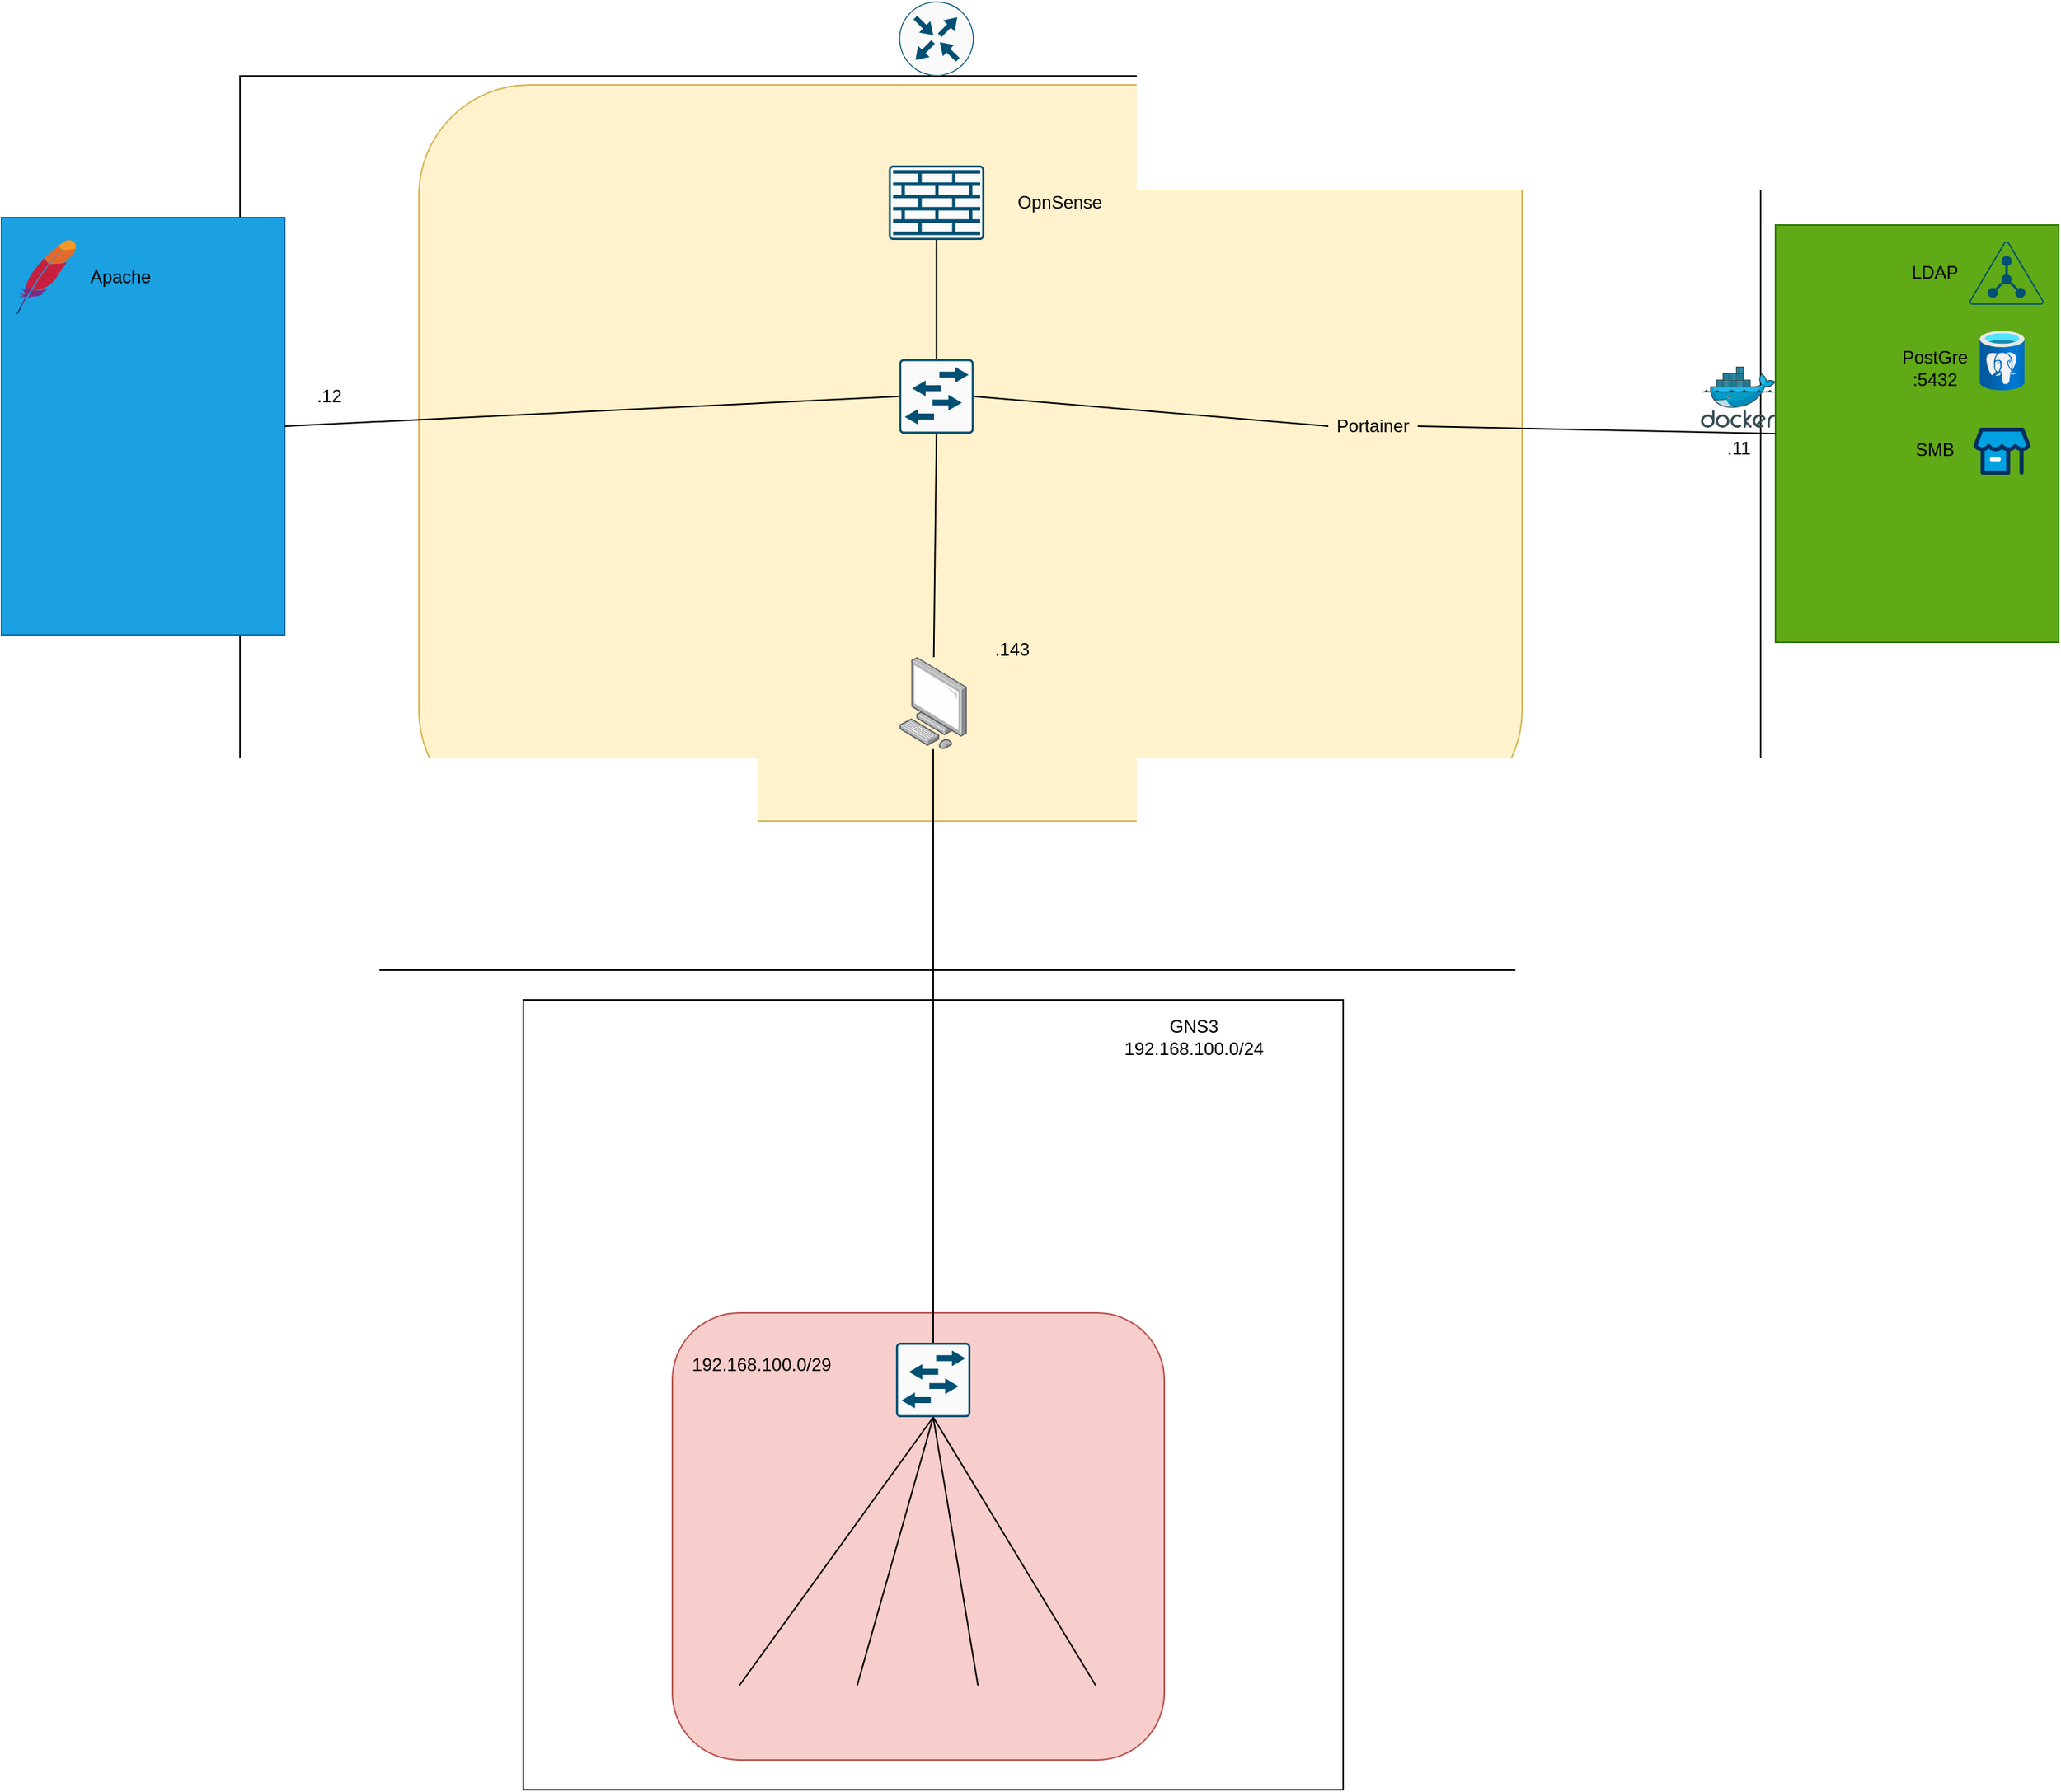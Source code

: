 <mxfile version="24.8.0">
  <diagram name="Page-1" id="G_uSW_KXjrckQI-z1BUS">
    <mxGraphModel dx="2620" dy="2137" grid="1" gridSize="10" guides="1" tooltips="1" connect="1" arrows="1" fold="1" page="1" pageScale="1" pageWidth="827" pageHeight="1169" math="0" shadow="0">
      <root>
        <mxCell id="0" />
        <mxCell id="1" parent="0" />
        <mxCell id="lLSBB2cb1jWLrWY7ufSh-47" value="" style="rounded=0;whiteSpace=wrap;html=1;" vertex="1" parent="1">
          <mxGeometry y="-620" width="1020" height="600" as="geometry" />
        </mxCell>
        <mxCell id="lLSBB2cb1jWLrWY7ufSh-56" value="" style="rounded=1;whiteSpace=wrap;html=1;fillColor=#fff2cc;strokeColor=#d6b656;" vertex="1" parent="1">
          <mxGeometry x="120" y="-614" width="740" height="494" as="geometry" />
        </mxCell>
        <mxCell id="lLSBB2cb1jWLrWY7ufSh-21" value="" style="rounded=0;whiteSpace=wrap;html=1;" vertex="1" parent="1">
          <mxGeometry x="190" width="550" height="530" as="geometry" />
        </mxCell>
        <mxCell id="lLSBB2cb1jWLrWY7ufSh-27" value="" style="rounded=1;whiteSpace=wrap;html=1;fillColor=#f8cecc;strokeColor=#b85450;" vertex="1" parent="1">
          <mxGeometry x="290" y="210" width="330" height="300" as="geometry" />
        </mxCell>
        <mxCell id="lLSBB2cb1jWLrWY7ufSh-1" value="" style="sketch=0;points=[[0.015,0.015,0],[0.985,0.015,0],[0.985,0.985,0],[0.015,0.985,0],[0.25,0,0],[0.5,0,0],[0.75,0,0],[1,0.25,0],[1,0.5,0],[1,0.75,0],[0.75,1,0],[0.5,1,0],[0.25,1,0],[0,0.75,0],[0,0.5,0],[0,0.25,0]];verticalLabelPosition=bottom;html=1;verticalAlign=top;aspect=fixed;align=center;pointerEvents=1;shape=mxgraph.cisco19.rect;prIcon=l2_switch;fillColor=#FAFAFA;strokeColor=#005073;" vertex="1" parent="1">
          <mxGeometry x="440" y="230" width="50" height="50" as="geometry" />
        </mxCell>
        <mxCell id="lLSBB2cb1jWLrWY7ufSh-5" value="" style="shape=image;html=1;verticalAlign=top;verticalLabelPosition=bottom;labelBackgroundColor=#ffffff;imageAspect=0;aspect=fixed;image=https://cdn0.iconfinder.com/data/icons/luisance_pack/128/ordinateur_portable_eteint.png" vertex="1" parent="1">
          <mxGeometry x="310" y="460" width="50" height="50" as="geometry" />
        </mxCell>
        <mxCell id="lLSBB2cb1jWLrWY7ufSh-6" value="" style="shape=image;html=1;verticalAlign=top;verticalLabelPosition=bottom;labelBackgroundColor=#ffffff;imageAspect=0;aspect=fixed;image=https://cdn0.iconfinder.com/data/icons/luisance_pack/128/ordinateur_portable_eteint.png" vertex="1" parent="1">
          <mxGeometry x="389" y="460" width="50" height="50" as="geometry" />
        </mxCell>
        <mxCell id="lLSBB2cb1jWLrWY7ufSh-7" value="" style="shape=image;html=1;verticalAlign=top;verticalLabelPosition=bottom;labelBackgroundColor=#ffffff;imageAspect=0;aspect=fixed;image=https://cdn0.iconfinder.com/data/icons/luisance_pack/128/ordinateur_portable_eteint.png" vertex="1" parent="1">
          <mxGeometry x="470" y="460" width="50" height="50" as="geometry" />
        </mxCell>
        <mxCell id="lLSBB2cb1jWLrWY7ufSh-8" value="" style="shape=image;html=1;verticalAlign=top;verticalLabelPosition=bottom;labelBackgroundColor=#ffffff;imageAspect=0;aspect=fixed;image=https://cdn0.iconfinder.com/data/icons/luisance_pack/128/ordinateur_portable_eteint.png" vertex="1" parent="1">
          <mxGeometry x="549" y="460" width="50" height="50" as="geometry" />
        </mxCell>
        <mxCell id="lLSBB2cb1jWLrWY7ufSh-9" value="" style="endArrow=none;html=1;rounded=0;exitX=0.5;exitY=0;exitDx=0;exitDy=0;entryX=0.5;entryY=1;entryDx=0;entryDy=0;entryPerimeter=0;" edge="1" parent="1" source="lLSBB2cb1jWLrWY7ufSh-5" target="lLSBB2cb1jWLrWY7ufSh-1">
          <mxGeometry width="50" height="50" relative="1" as="geometry">
            <mxPoint x="390" y="250" as="sourcePoint" />
            <mxPoint x="440" y="200" as="targetPoint" />
          </mxGeometry>
        </mxCell>
        <mxCell id="lLSBB2cb1jWLrWY7ufSh-10" value="" style="endArrow=none;html=1;rounded=0;exitX=0.5;exitY=0;exitDx=0;exitDy=0;entryX=0.5;entryY=1;entryDx=0;entryDy=0;entryPerimeter=0;" edge="1" parent="1" source="lLSBB2cb1jWLrWY7ufSh-7" target="lLSBB2cb1jWLrWY7ufSh-1">
          <mxGeometry width="50" height="50" relative="1" as="geometry">
            <mxPoint x="370" y="470" as="sourcePoint" />
            <mxPoint x="475" y="290" as="targetPoint" />
          </mxGeometry>
        </mxCell>
        <mxCell id="lLSBB2cb1jWLrWY7ufSh-11" value="" style="endArrow=none;html=1;rounded=0;exitX=0.5;exitY=0;exitDx=0;exitDy=0;entryX=0.5;entryY=1;entryDx=0;entryDy=0;entryPerimeter=0;" edge="1" parent="1" source="lLSBB2cb1jWLrWY7ufSh-6" target="lLSBB2cb1jWLrWY7ufSh-1">
          <mxGeometry width="50" height="50" relative="1" as="geometry">
            <mxPoint x="380" y="480" as="sourcePoint" />
            <mxPoint x="485" y="300" as="targetPoint" />
          </mxGeometry>
        </mxCell>
        <mxCell id="lLSBB2cb1jWLrWY7ufSh-12" value="" style="endArrow=none;html=1;rounded=0;exitX=0.5;exitY=0;exitDx=0;exitDy=0;entryX=0.5;entryY=1;entryDx=0;entryDy=0;entryPerimeter=0;" edge="1" parent="1" source="lLSBB2cb1jWLrWY7ufSh-8" target="lLSBB2cb1jWLrWY7ufSh-1">
          <mxGeometry width="50" height="50" relative="1" as="geometry">
            <mxPoint x="390" y="490" as="sourcePoint" />
            <mxPoint x="495" y="310" as="targetPoint" />
          </mxGeometry>
        </mxCell>
        <mxCell id="lLSBB2cb1jWLrWY7ufSh-22" value="&lt;div&gt;GNS3&lt;/div&gt;&lt;div&gt;192.168.100.0/24&lt;/div&gt;" style="text;html=1;align=center;verticalAlign=middle;whiteSpace=wrap;rounded=0;" vertex="1" parent="1">
          <mxGeometry x="610" y="10" width="60" height="30" as="geometry" />
        </mxCell>
        <mxCell id="lLSBB2cb1jWLrWY7ufSh-24" value="192.168.100.0/29" style="text;html=1;align=center;verticalAlign=middle;whiteSpace=wrap;rounded=0;" vertex="1" parent="1">
          <mxGeometry x="320" y="230" width="60" height="30" as="geometry" />
        </mxCell>
        <mxCell id="lLSBB2cb1jWLrWY7ufSh-48" value="" style="sketch=0;points=[[0.5,0,0],[1,0.5,0],[0.5,1,0],[0,0.5,0],[0.145,0.145,0],[0.856,0.145,0],[0.855,0.856,0],[0.145,0.855,0]];verticalLabelPosition=bottom;html=1;verticalAlign=top;aspect=fixed;align=center;pointerEvents=1;shape=mxgraph.cisco19.rect;prIcon=router;fillColor=#FAFAFA;strokeColor=#005073;" vertex="1" parent="1">
          <mxGeometry x="442.2" y="-670" width="50" height="50" as="geometry" />
        </mxCell>
        <mxCell id="lLSBB2cb1jWLrWY7ufSh-51" value="" style="image;points=[];aspect=fixed;html=1;align=center;shadow=0;dashed=0;image=img/lib/allied_telesis/computer_and_terminals/Personal_Computer.svg;" vertex="1" parent="1">
          <mxGeometry x="442.2" y="-230" width="45.6" height="61.8" as="geometry" />
        </mxCell>
        <mxCell id="lLSBB2cb1jWLrWY7ufSh-52" value="" style="endArrow=none;html=1;rounded=0;exitX=0.5;exitY=0;exitDx=0;exitDy=0;exitPerimeter=0;" edge="1" parent="1" source="lLSBB2cb1jWLrWY7ufSh-1" target="lLSBB2cb1jWLrWY7ufSh-51">
          <mxGeometry width="50" height="50" relative="1" as="geometry">
            <mxPoint x="465" y="300" as="sourcePoint" />
            <mxPoint x="540" y="70" as="targetPoint" />
          </mxGeometry>
        </mxCell>
        <mxCell id="lLSBB2cb1jWLrWY7ufSh-53" value="" style="sketch=0;points=[[0.015,0.015,0],[0.985,0.015,0],[0.985,0.985,0],[0.015,0.985,0],[0.25,0,0],[0.5,0,0],[0.75,0,0],[1,0.25,0],[1,0.5,0],[1,0.75,0],[0.75,1,0],[0.5,1,0],[0.25,1,0],[0,0.75,0],[0,0.5,0],[0,0.25,0]];verticalLabelPosition=bottom;html=1;verticalAlign=top;aspect=fixed;align=center;pointerEvents=1;shape=mxgraph.cisco19.rect;prIcon=l2_switch;fillColor=#FAFAFA;strokeColor=#005073;" vertex="1" parent="1">
          <mxGeometry x="442.2" y="-430" width="50" height="50" as="geometry" />
        </mxCell>
        <mxCell id="lLSBB2cb1jWLrWY7ufSh-55" value=".143" style="text;html=1;align=center;verticalAlign=middle;whiteSpace=wrap;rounded=0;" vertex="1" parent="1">
          <mxGeometry x="487.8" y="-250" width="60" height="30" as="geometry" />
        </mxCell>
        <mxCell id="lLSBB2cb1jWLrWY7ufSh-57" value="" style="endArrow=none;html=1;rounded=0;entryX=0.5;entryY=1;entryDx=0;entryDy=0;entryPerimeter=0;" edge="1" parent="1" source="lLSBB2cb1jWLrWY7ufSh-51" target="lLSBB2cb1jWLrWY7ufSh-53">
          <mxGeometry width="50" height="50" relative="1" as="geometry">
            <mxPoint x="530" y="-180" as="sourcePoint" />
            <mxPoint x="580" y="-230" as="targetPoint" />
          </mxGeometry>
        </mxCell>
        <mxCell id="lLSBB2cb1jWLrWY7ufSh-59" value="" style="rounded=0;whiteSpace=wrap;html=1;fillColor=#60a917;fontColor=#ffffff;strokeColor=#2D7600;" vertex="1" parent="1">
          <mxGeometry x="1030" y="-520" width="190" height="280" as="geometry" />
        </mxCell>
        <mxCell id="lLSBB2cb1jWLrWY7ufSh-60" value=".11" style="image;sketch=0;aspect=fixed;html=1;points=[];align=center;fontSize=12;image=img/lib/mscae/Docker.svg;" vertex="1" parent="1">
          <mxGeometry x="980" y="-425" width="50" height="41" as="geometry" />
        </mxCell>
        <mxCell id="lLSBB2cb1jWLrWY7ufSh-42" value="" style="points=[[0.5,0,0],[0.765,0.48,0],[0.99,0.98,0],[0.5,1,0],[0.01,0.98,0],[0.235,0.48,0]];verticalLabelPosition=bottom;sketch=0;html=1;verticalAlign=top;aspect=fixed;align=center;pointerEvents=1;shape=mxgraph.cisco19.ldap;fillColor=#005073;strokeColor=none;" vertex="1" parent="1">
          <mxGeometry x="1160" y="-509" width="50" height="42.5" as="geometry" />
        </mxCell>
        <mxCell id="lLSBB2cb1jWLrWY7ufSh-20" value="" style="image;aspect=fixed;html=1;points=[];align=center;fontSize=12;image=img/lib/azure2/databases/Azure_Database_PostgreSQL_Server.svg;" vertex="1" parent="1">
          <mxGeometry x="1167" y="-449" width="30" height="40" as="geometry" />
        </mxCell>
        <mxCell id="lLSBB2cb1jWLrWY7ufSh-70" value="" style="endArrow=none;html=1;rounded=0;exitX=1;exitY=0.5;exitDx=0;exitDy=0;exitPerimeter=0;entryX=0;entryY=0.5;entryDx=0;entryDy=0;" edge="1" parent="1" source="lLSBB2cb1jWLrWY7ufSh-53" target="lLSBB2cb1jWLrWY7ufSh-72">
          <mxGeometry width="50" height="50" relative="1" as="geometry">
            <mxPoint x="630" y="-410" as="sourcePoint" />
            <mxPoint x="680" y="-460" as="targetPoint" />
          </mxGeometry>
        </mxCell>
        <mxCell id="lLSBB2cb1jWLrWY7ufSh-72" value="&lt;div&gt;Portainer&lt;/div&gt;" style="text;html=1;align=center;verticalAlign=middle;whiteSpace=wrap;rounded=0;" vertex="1" parent="1">
          <mxGeometry x="730" y="-400" width="60" height="30" as="geometry" />
        </mxCell>
        <mxCell id="lLSBB2cb1jWLrWY7ufSh-73" value="" style="endArrow=none;html=1;rounded=0;exitX=1;exitY=0.5;exitDx=0;exitDy=0;entryX=0;entryY=0.5;entryDx=0;entryDy=0;" edge="1" parent="1" source="lLSBB2cb1jWLrWY7ufSh-72" target="lLSBB2cb1jWLrWY7ufSh-59">
          <mxGeometry width="50" height="50" relative="1" as="geometry">
            <mxPoint x="530" y="-290" as="sourcePoint" />
            <mxPoint x="580" y="-340" as="targetPoint" />
          </mxGeometry>
        </mxCell>
        <mxCell id="lLSBB2cb1jWLrWY7ufSh-75" value="" style="rounded=0;whiteSpace=wrap;html=1;fillColor=#1ba1e2;fontColor=#ffffff;strokeColor=#006EAF;" vertex="1" parent="1">
          <mxGeometry x="-160" y="-525" width="190" height="280" as="geometry" />
        </mxCell>
        <mxCell id="lLSBB2cb1jWLrWY7ufSh-76" value="" style="dashed=0;outlineConnect=0;html=1;align=center;labelPosition=center;verticalLabelPosition=bottom;verticalAlign=top;shape=mxgraph.weblogos.apache" vertex="1" parent="1">
          <mxGeometry x="-150" y="-510" width="40" height="50" as="geometry" />
        </mxCell>
        <mxCell id="lLSBB2cb1jWLrWY7ufSh-77" value="" style="endArrow=none;html=1;rounded=0;exitX=1;exitY=0.5;exitDx=0;exitDy=0;entryX=0;entryY=0.5;entryDx=0;entryDy=0;entryPerimeter=0;" edge="1" parent="1" source="lLSBB2cb1jWLrWY7ufSh-75" target="lLSBB2cb1jWLrWY7ufSh-53">
          <mxGeometry width="50" height="50" relative="1" as="geometry">
            <mxPoint x="520" y="-290" as="sourcePoint" />
            <mxPoint x="570" y="-340" as="targetPoint" />
          </mxGeometry>
        </mxCell>
        <mxCell id="lLSBB2cb1jWLrWY7ufSh-78" value="" style="verticalLabelPosition=bottom;aspect=fixed;html=1;shape=mxgraph.salesforce.smb;" vertex="1" parent="1">
          <mxGeometry x="1162.73" y="-384" width="38.54" height="31.6" as="geometry" />
        </mxCell>
        <mxCell id="lLSBB2cb1jWLrWY7ufSh-79" value="LDAP" style="text;html=1;align=center;verticalAlign=middle;whiteSpace=wrap;rounded=0;" vertex="1" parent="1">
          <mxGeometry x="1107" y="-502.75" width="60" height="30" as="geometry" />
        </mxCell>
        <mxCell id="lLSBB2cb1jWLrWY7ufSh-80" value="PostGre&lt;br&gt;:5432" style="text;html=1;align=center;verticalAlign=middle;whiteSpace=wrap;rounded=0;" vertex="1" parent="1">
          <mxGeometry x="1107" y="-439" width="60" height="30" as="geometry" />
        </mxCell>
        <mxCell id="lLSBB2cb1jWLrWY7ufSh-81" value="SMB" style="text;html=1;align=center;verticalAlign=middle;whiteSpace=wrap;rounded=0;" vertex="1" parent="1">
          <mxGeometry x="1107" y="-384" width="60" height="30" as="geometry" />
        </mxCell>
        <mxCell id="lLSBB2cb1jWLrWY7ufSh-82" value="Apache" style="text;html=1;align=center;verticalAlign=middle;whiteSpace=wrap;rounded=0;" vertex="1" parent="1">
          <mxGeometry x="-110" y="-500" width="60" height="30" as="geometry" />
        </mxCell>
        <mxCell id="lLSBB2cb1jWLrWY7ufSh-83" value="" style="sketch=0;points=[[0.015,0.015,0],[0.985,0.015,0],[0.985,0.985,0],[0.015,0.985,0],[0.25,0,0],[0.5,0,0],[0.75,0,0],[1,0.25,0],[1,0.5,0],[1,0.75,0],[0.75,1,0],[0.5,1,0],[0.25,1,0],[0,0.75,0],[0,0.5,0],[0,0.25,0]];verticalLabelPosition=bottom;html=1;verticalAlign=top;aspect=fixed;align=center;pointerEvents=1;shape=mxgraph.cisco19.rect;prIcon=firewall;fillColor=#FAFAFA;strokeColor=#005073;" vertex="1" parent="1">
          <mxGeometry x="435.2" y="-560" width="64" height="50" as="geometry" />
        </mxCell>
        <mxCell id="lLSBB2cb1jWLrWY7ufSh-84" value="OpnSense" style="text;html=1;align=center;verticalAlign=middle;whiteSpace=wrap;rounded=0;" vertex="1" parent="1">
          <mxGeometry x="520" y="-550" width="60" height="30" as="geometry" />
        </mxCell>
        <mxCell id="lLSBB2cb1jWLrWY7ufSh-85" value="" style="endArrow=none;html=1;rounded=0;exitX=0.5;exitY=0;exitDx=0;exitDy=0;exitPerimeter=0;entryX=0.5;entryY=1;entryDx=0;entryDy=0;entryPerimeter=0;" edge="1" parent="1" source="lLSBB2cb1jWLrWY7ufSh-53" target="lLSBB2cb1jWLrWY7ufSh-83">
          <mxGeometry width="50" height="50" relative="1" as="geometry">
            <mxPoint x="530" y="-470" as="sourcePoint" />
            <mxPoint x="580" y="-520" as="targetPoint" />
          </mxGeometry>
        </mxCell>
        <mxCell id="lLSBB2cb1jWLrWY7ufSh-86" value=".12" style="text;html=1;align=center;verticalAlign=middle;whiteSpace=wrap;rounded=0;" vertex="1" parent="1">
          <mxGeometry x="30" y="-420" width="60" height="30" as="geometry" />
        </mxCell>
      </root>
    </mxGraphModel>
  </diagram>
</mxfile>
